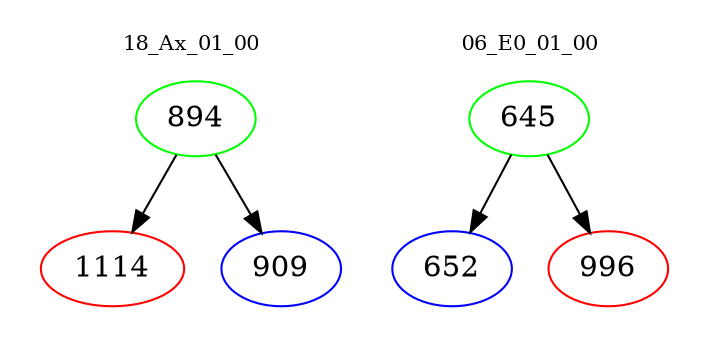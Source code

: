digraph{
subgraph cluster_0 {
color = white
label = "18_Ax_01_00";
fontsize=10;
T0_894 [label="894", color="green"]
T0_894 -> T0_1114 [color="black"]
T0_1114 [label="1114", color="red"]
T0_894 -> T0_909 [color="black"]
T0_909 [label="909", color="blue"]
}
subgraph cluster_1 {
color = white
label = "06_E0_01_00";
fontsize=10;
T1_645 [label="645", color="green"]
T1_645 -> T1_652 [color="black"]
T1_652 [label="652", color="blue"]
T1_645 -> T1_996 [color="black"]
T1_996 [label="996", color="red"]
}
}
